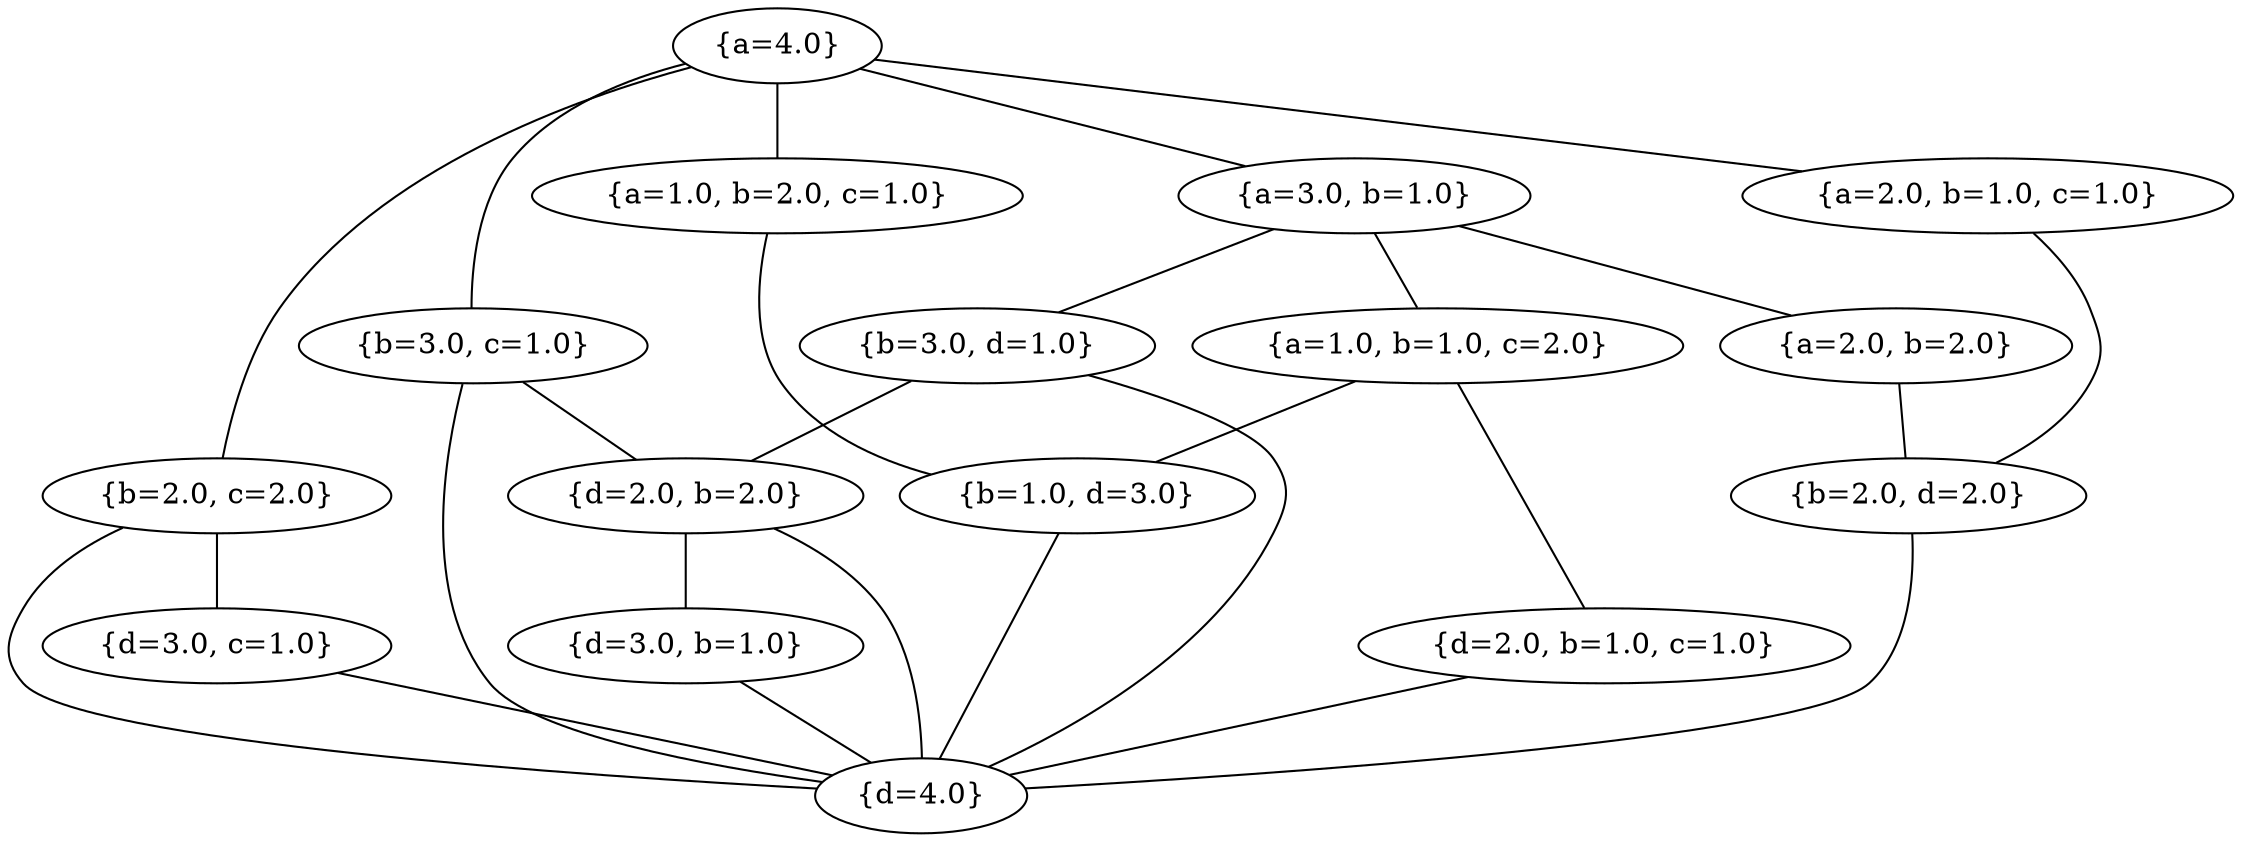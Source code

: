graph {
	"{a=4.0}" ["ui.label"="{a=4.0}","state"="{a=4.0}"];
	"{a=3.0, b=1.0}" ["ui.label"="{a=3.0, b=1.0}","state"="{a=3.0, b=1.0}"];
	"{a=2.0, b=1.0, c=1.0}" ["ui.label"="{a=2.0, b=1.0, c=1.0}","state"="{a=2.0, b=1.0, c=1.0}"];
	"{a=1.0, b=2.0, c=1.0}" ["ui.label"="{a=1.0, b=2.0, c=1.0}","state"="{a=1.0, b=2.0, c=1.0}"];
	"{b=2.0, c=2.0}" ["ui.label"="{b=2.0, c=2.0}","state"="{b=2.0, c=2.0}"];
	"{b=3.0, c=1.0}" ["ui.label"="{b=3.0, c=1.0}","state"="{b=3.0, c=1.0}"];
	"{d=2.0, b=2.0}" ["ui.label"="{d=2.0, b=2.0}","state"="{d=2.0, b=2.0}"];
	"{d=4.0}" ["ui.label"="{d=4.0}","state"="{d=4.0}"];
	"{d=3.0, b=1.0}" ["ui.label"="{d=3.0, b=1.0}","state"="{d=3.0, b=1.0}"];
	"{d=3.0, c=1.0}" ["ui.label"="{d=3.0, c=1.0}","state"="{d=3.0, c=1.0}"];
	"{b=1.0, d=3.0}" ["ui.label"="{b=1.0, d=3.0}","state"="{b=1.0, d=3.0}"];
	"{b=2.0, d=2.0}" ["ui.label"="{b=2.0, d=2.0}","state"="{b=2.0, d=2.0}"];
	"{a=1.0, b=1.0, c=2.0}" ["ui.label"="{a=1.0, b=1.0, c=2.0}","state"="{a=1.0, b=1.0, c=2.0}"];
	"{a=2.0, b=2.0}" ["ui.label"="{a=2.0, b=2.0}","state"="{a=2.0, b=2.0}"];
	"{b=3.0, d=1.0}" ["ui.label"="{b=3.0, d=1.0}","state"="{b=3.0, d=1.0}"];
	"{d=2.0, b=1.0, c=1.0}" ["ui.label"="{d=2.0, b=1.0, c=1.0}","state"="{d=2.0, b=1.0, c=1.0}"];
	"{a=4.0}" -- "{a=3.0, b=1.0}" ;
	"{a=4.0}" -- "{a=2.0, b=1.0, c=1.0}" ;
	"{a=4.0}" -- "{a=1.0, b=2.0, c=1.0}" ;
	"{a=4.0}" -- "{b=2.0, c=2.0}" ;
	"{a=4.0}" -- "{b=3.0, c=1.0}" ;
	"{b=3.0, c=1.0}" -- "{d=2.0, b=2.0}" ;
	"{b=3.0, c=1.0}" -- "{d=4.0}" ;
	"{d=2.0, b=2.0}" -- "{d=3.0, b=1.0}" ;
	"{d=2.0, b=2.0}" -- "{d=4.0}" ;
	"{d=3.0, b=1.0}" -- "{d=4.0}" ;
	"{b=2.0, c=2.0}" -- "{d=3.0, c=1.0}" ;
	"{b=2.0, c=2.0}" -- "{d=4.0}" ;
	"{d=3.0, c=1.0}" -- "{d=4.0}" ;
	"{a=1.0, b=2.0, c=1.0}" -- "{b=1.0, d=3.0}" ;
	"{b=1.0, d=3.0}" -- "{d=4.0}" ;
	"{a=2.0, b=1.0, c=1.0}" -- "{b=2.0, d=2.0}" ;
	"{b=2.0, d=2.0}" -- "{d=4.0}" ;
	"{a=3.0, b=1.0}" -- "{a=1.0, b=1.0, c=2.0}" ;
	"{a=3.0, b=1.0}" -- "{a=2.0, b=2.0}" ;
	"{a=3.0, b=1.0}" -- "{b=3.0, d=1.0}" ;
	"{b=3.0, d=1.0}" -- "{d=2.0, b=2.0}" ;
	"{b=3.0, d=1.0}" -- "{d=4.0}" ;
	"{a=2.0, b=2.0}" -- "{b=2.0, d=2.0}" ;
	"{a=1.0, b=1.0, c=2.0}" -- "{d=2.0, b=1.0, c=1.0}" ;
	"{a=1.0, b=1.0, c=2.0}" -- "{b=1.0, d=3.0}" ;
	"{d=2.0, b=1.0, c=1.0}" -- "{d=4.0}" ;
}

